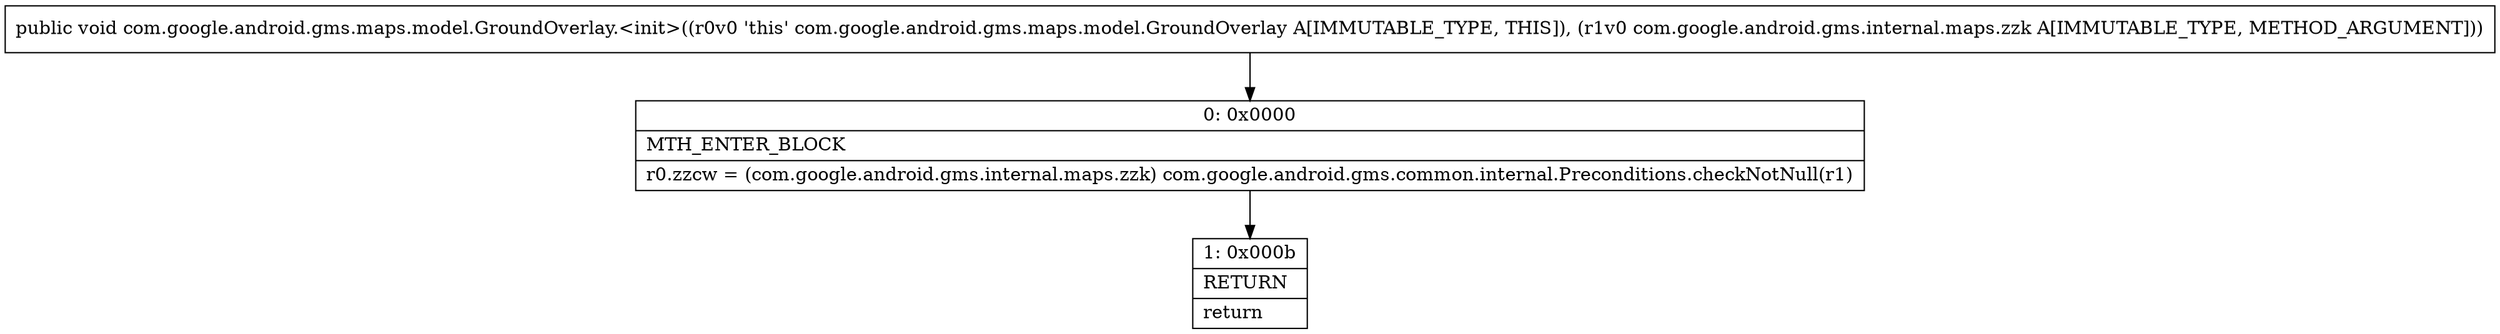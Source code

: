 digraph "CFG forcom.google.android.gms.maps.model.GroundOverlay.\<init\>(Lcom\/google\/android\/gms\/internal\/maps\/zzk;)V" {
Node_0 [shape=record,label="{0\:\ 0x0000|MTH_ENTER_BLOCK\l|r0.zzcw = (com.google.android.gms.internal.maps.zzk) com.google.android.gms.common.internal.Preconditions.checkNotNull(r1)\l}"];
Node_1 [shape=record,label="{1\:\ 0x000b|RETURN\l|return\l}"];
MethodNode[shape=record,label="{public void com.google.android.gms.maps.model.GroundOverlay.\<init\>((r0v0 'this' com.google.android.gms.maps.model.GroundOverlay A[IMMUTABLE_TYPE, THIS]), (r1v0 com.google.android.gms.internal.maps.zzk A[IMMUTABLE_TYPE, METHOD_ARGUMENT])) }"];
MethodNode -> Node_0;
Node_0 -> Node_1;
}

